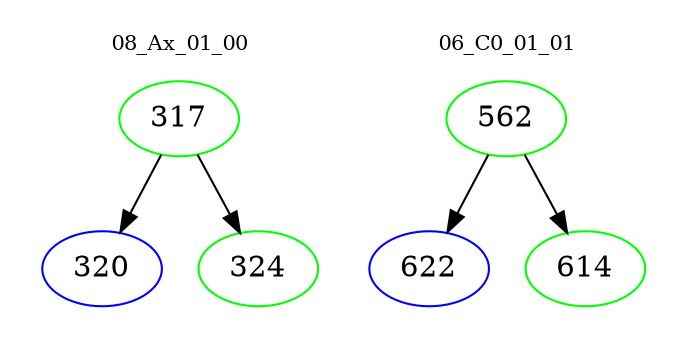 digraph{
subgraph cluster_0 {
color = white
label = "08_Ax_01_00";
fontsize=10;
T0_317 [label="317", color="green"]
T0_317 -> T0_320 [color="black"]
T0_320 [label="320", color="blue"]
T0_317 -> T0_324 [color="black"]
T0_324 [label="324", color="green"]
}
subgraph cluster_1 {
color = white
label = "06_C0_01_01";
fontsize=10;
T1_562 [label="562", color="green"]
T1_562 -> T1_622 [color="black"]
T1_622 [label="622", color="blue"]
T1_562 -> T1_614 [color="black"]
T1_614 [label="614", color="green"]
}
}
